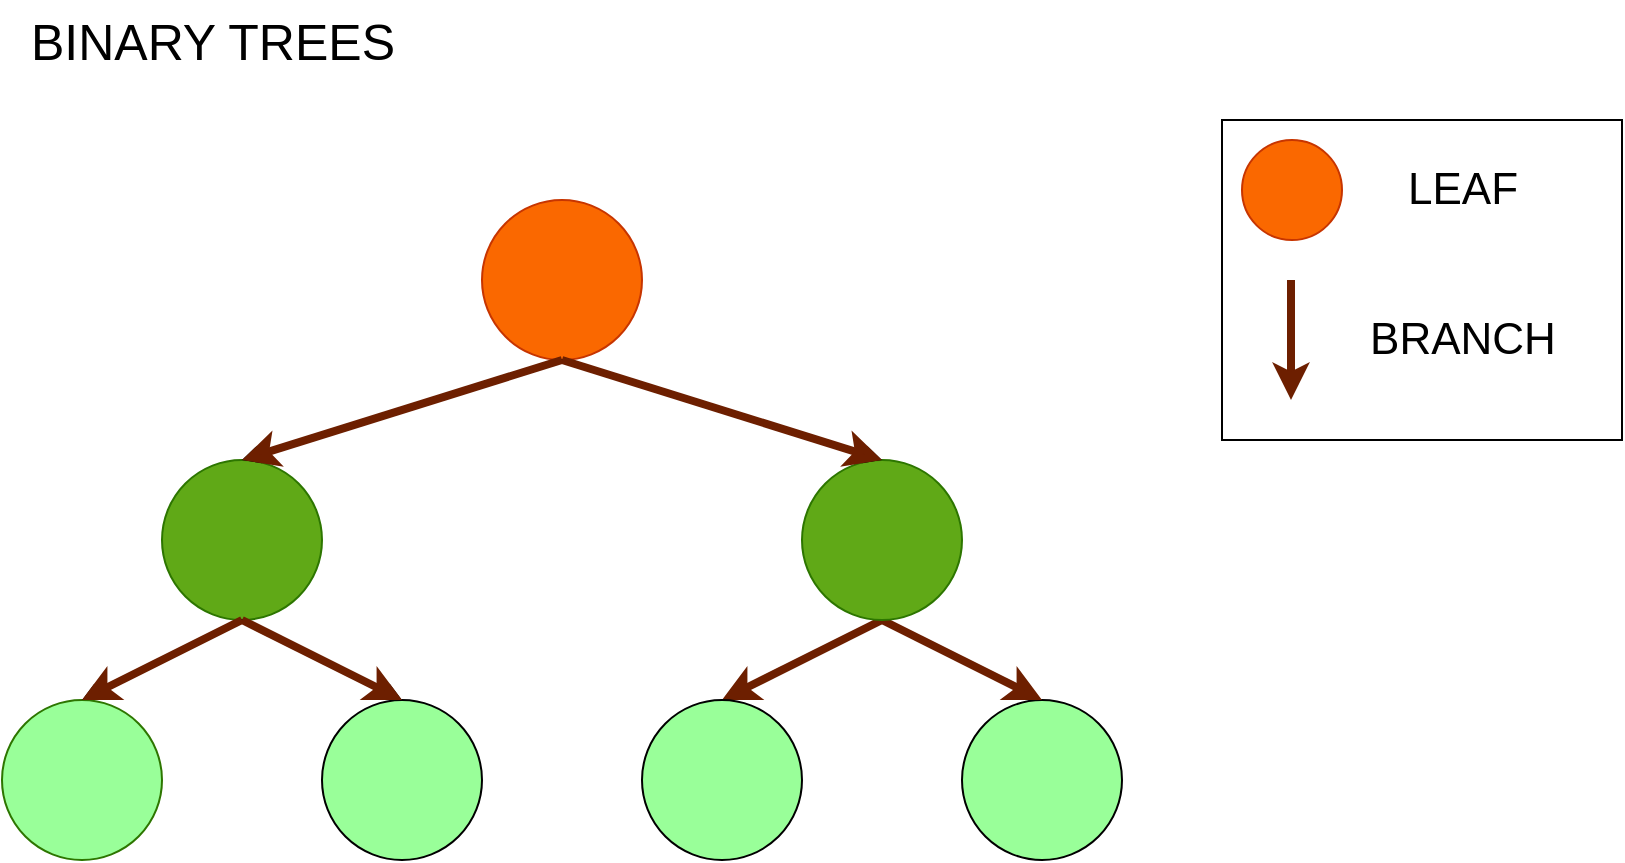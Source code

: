 <mxfile>
    <diagram id="kedpKtbcD8W3zfg3Zyso" name="Page-1">
        <mxGraphModel dx="2146" dy="925" grid="1" gridSize="10" guides="1" tooltips="1" connect="1" arrows="1" fold="1" page="1" pageScale="1" pageWidth="850" pageHeight="1100" math="0" shadow="0">
            <root>
                <mxCell id="0"/>
                <mxCell id="1" parent="0"/>
                <mxCell id="11" value="&lt;font style=&quot;font-size: 25px;&quot;&gt;BINARY TREES&lt;/font&gt;" style="text;html=1;align=center;verticalAlign=middle;resizable=0;points=[];autosize=1;strokeColor=none;fillColor=none;" parent="1" vertex="1">
                    <mxGeometry x="20" y="30" width="210" height="40" as="geometry"/>
                </mxCell>
                <mxCell id="14" value="" style="ellipse;whiteSpace=wrap;html=1;aspect=fixed;fillColor=#99FF99;" vertex="1" parent="1">
                    <mxGeometry x="500" y="380" width="80" height="80" as="geometry"/>
                </mxCell>
                <mxCell id="16" style="edgeStyle=none;html=1;entryX=0.5;entryY=0;entryDx=0;entryDy=0;exitX=0.5;exitY=1;exitDx=0;exitDy=0;strokeWidth=4;fillColor=#a0522d;strokeColor=#6D1F00;" edge="1" parent="1" source="5" target="14">
                    <mxGeometry relative="1" as="geometry"/>
                </mxCell>
                <mxCell id="2" value="" style="ellipse;whiteSpace=wrap;html=1;aspect=fixed;fillColor=#fa6800;fontColor=#000000;strokeColor=#C73500;" parent="1" vertex="1">
                    <mxGeometry x="260" y="130" width="80" height="80" as="geometry"/>
                </mxCell>
                <mxCell id="3" value="" style="ellipse;whiteSpace=wrap;html=1;aspect=fixed;fillColor=#60a917;fontColor=#ffffff;strokeColor=#2D7600;" parent="1" vertex="1">
                    <mxGeometry x="100" y="260" width="80" height="80" as="geometry"/>
                </mxCell>
                <mxCell id="4" style="edgeStyle=none;html=1;exitX=0.5;exitY=1;exitDx=0;exitDy=0;entryX=0.5;entryY=0;entryDx=0;entryDy=0;" parent="1" source="2" target="3" edge="1">
                    <mxGeometry relative="1" as="geometry"/>
                </mxCell>
                <mxCell id="15" style="edgeStyle=none;html=1;entryX=0.5;entryY=0;entryDx=0;entryDy=0;strokeWidth=4;fillColor=#a0522d;strokeColor=#6D1F00;" edge="1" parent="1" target="13">
                    <mxGeometry relative="1" as="geometry">
                        <mxPoint x="460" y="340" as="sourcePoint"/>
                    </mxGeometry>
                </mxCell>
                <mxCell id="5" value="" style="ellipse;whiteSpace=wrap;html=1;aspect=fixed;fillColor=#60a917;fontColor=#ffffff;strokeColor=#2D7600;" parent="1" vertex="1">
                    <mxGeometry x="420" y="260" width="80" height="80" as="geometry"/>
                </mxCell>
                <mxCell id="6" style="edgeStyle=none;html=1;entryX=0.5;entryY=0;entryDx=0;entryDy=0;exitX=0.5;exitY=1;exitDx=0;exitDy=0;" parent="1" source="2" target="5" edge="1">
                    <mxGeometry relative="1" as="geometry"/>
                </mxCell>
                <mxCell id="7" value="" style="ellipse;whiteSpace=wrap;html=1;aspect=fixed;fillColor=#99FF99;fontColor=#ffffff;strokeColor=#2D7600;" parent="1" vertex="1">
                    <mxGeometry x="20" y="380" width="80" height="80" as="geometry"/>
                </mxCell>
                <mxCell id="8" style="edgeStyle=none;html=1;entryX=0.5;entryY=0;entryDx=0;entryDy=0;exitX=0.5;exitY=1;exitDx=0;exitDy=0;" parent="1" source="3" target="7" edge="1">
                    <mxGeometry relative="1" as="geometry"/>
                </mxCell>
                <mxCell id="9" value="" style="ellipse;whiteSpace=wrap;html=1;aspect=fixed;fillColor=#99FF99;" parent="1" vertex="1">
                    <mxGeometry x="180" y="380" width="80" height="80" as="geometry"/>
                </mxCell>
                <mxCell id="10" style="edgeStyle=none;html=1;exitX=0.5;exitY=1;exitDx=0;exitDy=0;entryX=0.5;entryY=0;entryDx=0;entryDy=0;" parent="1" source="3" target="9" edge="1">
                    <mxGeometry relative="1" as="geometry"/>
                </mxCell>
                <mxCell id="13" value="" style="ellipse;whiteSpace=wrap;html=1;aspect=fixed;fillColor=#99FF99;" vertex="1" parent="1">
                    <mxGeometry x="340" y="380" width="80" height="80" as="geometry"/>
                </mxCell>
                <mxCell id="23" style="edgeStyle=none;html=1;entryX=0.5;entryY=0;entryDx=0;entryDy=0;exitX=0.5;exitY=1;exitDx=0;exitDy=0;strokeWidth=4;fillColor=#a0522d;strokeColor=#6D1F00;" edge="1" parent="1">
                    <mxGeometry relative="1" as="geometry">
                        <mxPoint x="300" y="210" as="sourcePoint"/>
                        <mxPoint x="460" y="260" as="targetPoint"/>
                    </mxGeometry>
                </mxCell>
                <mxCell id="24" style="edgeStyle=none;html=1;exitX=0.5;exitY=1;exitDx=0;exitDy=0;entryX=0.5;entryY=0;entryDx=0;entryDy=0;strokeWidth=4;fillColor=#a0522d;strokeColor=#6D1F00;" edge="1" parent="1">
                    <mxGeometry relative="1" as="geometry">
                        <mxPoint x="300" y="210" as="sourcePoint"/>
                        <mxPoint x="140" y="260" as="targetPoint"/>
                    </mxGeometry>
                </mxCell>
                <mxCell id="25" style="edgeStyle=none;html=1;exitX=0.5;exitY=1;exitDx=0;exitDy=0;entryX=0.5;entryY=0;entryDx=0;entryDy=0;strokeWidth=4;fillColor=#a0522d;strokeColor=#6D1F00;" edge="1" parent="1">
                    <mxGeometry relative="1" as="geometry">
                        <mxPoint x="140" y="340" as="sourcePoint"/>
                        <mxPoint x="220" y="380" as="targetPoint"/>
                    </mxGeometry>
                </mxCell>
                <mxCell id="26" style="edgeStyle=none;html=1;entryX=0.5;entryY=0;entryDx=0;entryDy=0;exitX=0.5;exitY=1;exitDx=0;exitDy=0;strokeWidth=4;fillColor=#a0522d;strokeColor=#6D1F00;" edge="1" parent="1">
                    <mxGeometry relative="1" as="geometry">
                        <mxPoint x="140" y="340" as="sourcePoint"/>
                        <mxPoint x="60" y="380" as="targetPoint"/>
                    </mxGeometry>
                </mxCell>
                <mxCell id="29" value="" style="group" vertex="1" connectable="0" parent="1">
                    <mxGeometry x="630" y="90" width="200" height="160" as="geometry"/>
                </mxCell>
                <mxCell id="27" value="" style="rounded=0;whiteSpace=wrap;html=1;fontSize=22;" vertex="1" parent="29">
                    <mxGeometry width="200" height="160" as="geometry"/>
                </mxCell>
                <mxCell id="28" value="" style="group" vertex="1" connectable="0" parent="29">
                    <mxGeometry x="10" y="10" width="170" height="130" as="geometry"/>
                </mxCell>
                <mxCell id="18" value="" style="ellipse;whiteSpace=wrap;html=1;aspect=fixed;fillColor=#fa6800;fontColor=#000000;strokeColor=#C73500;" vertex="1" parent="28">
                    <mxGeometry width="50" height="50" as="geometry"/>
                </mxCell>
                <mxCell id="19" value="&lt;font style=&quot;font-size: 22px;&quot;&gt;LEAF&lt;/font&gt;" style="text;html=1;align=center;verticalAlign=middle;resizable=0;points=[];autosize=1;strokeColor=none;fillColor=none;" vertex="1" parent="28">
                    <mxGeometry x="70" y="5" width="80" height="40" as="geometry"/>
                </mxCell>
                <mxCell id="20" value="" style="endArrow=classic;html=1;fontSize=22;strokeWidth=4;fillColor=#a0522d;strokeColor=#6D1F00;" edge="1" parent="28">
                    <mxGeometry width="50" height="50" relative="1" as="geometry">
                        <mxPoint x="24.5" y="70" as="sourcePoint"/>
                        <mxPoint x="24.5" y="130" as="targetPoint"/>
                    </mxGeometry>
                </mxCell>
                <mxCell id="22" value="&lt;span style=&quot;font-size: 22px;&quot;&gt;BRANCH&lt;/span&gt;" style="text;html=1;align=center;verticalAlign=middle;resizable=0;points=[];autosize=1;strokeColor=none;fillColor=none;" vertex="1" parent="28">
                    <mxGeometry x="50" y="80" width="120" height="40" as="geometry"/>
                </mxCell>
            </root>
        </mxGraphModel>
    </diagram>
</mxfile>
